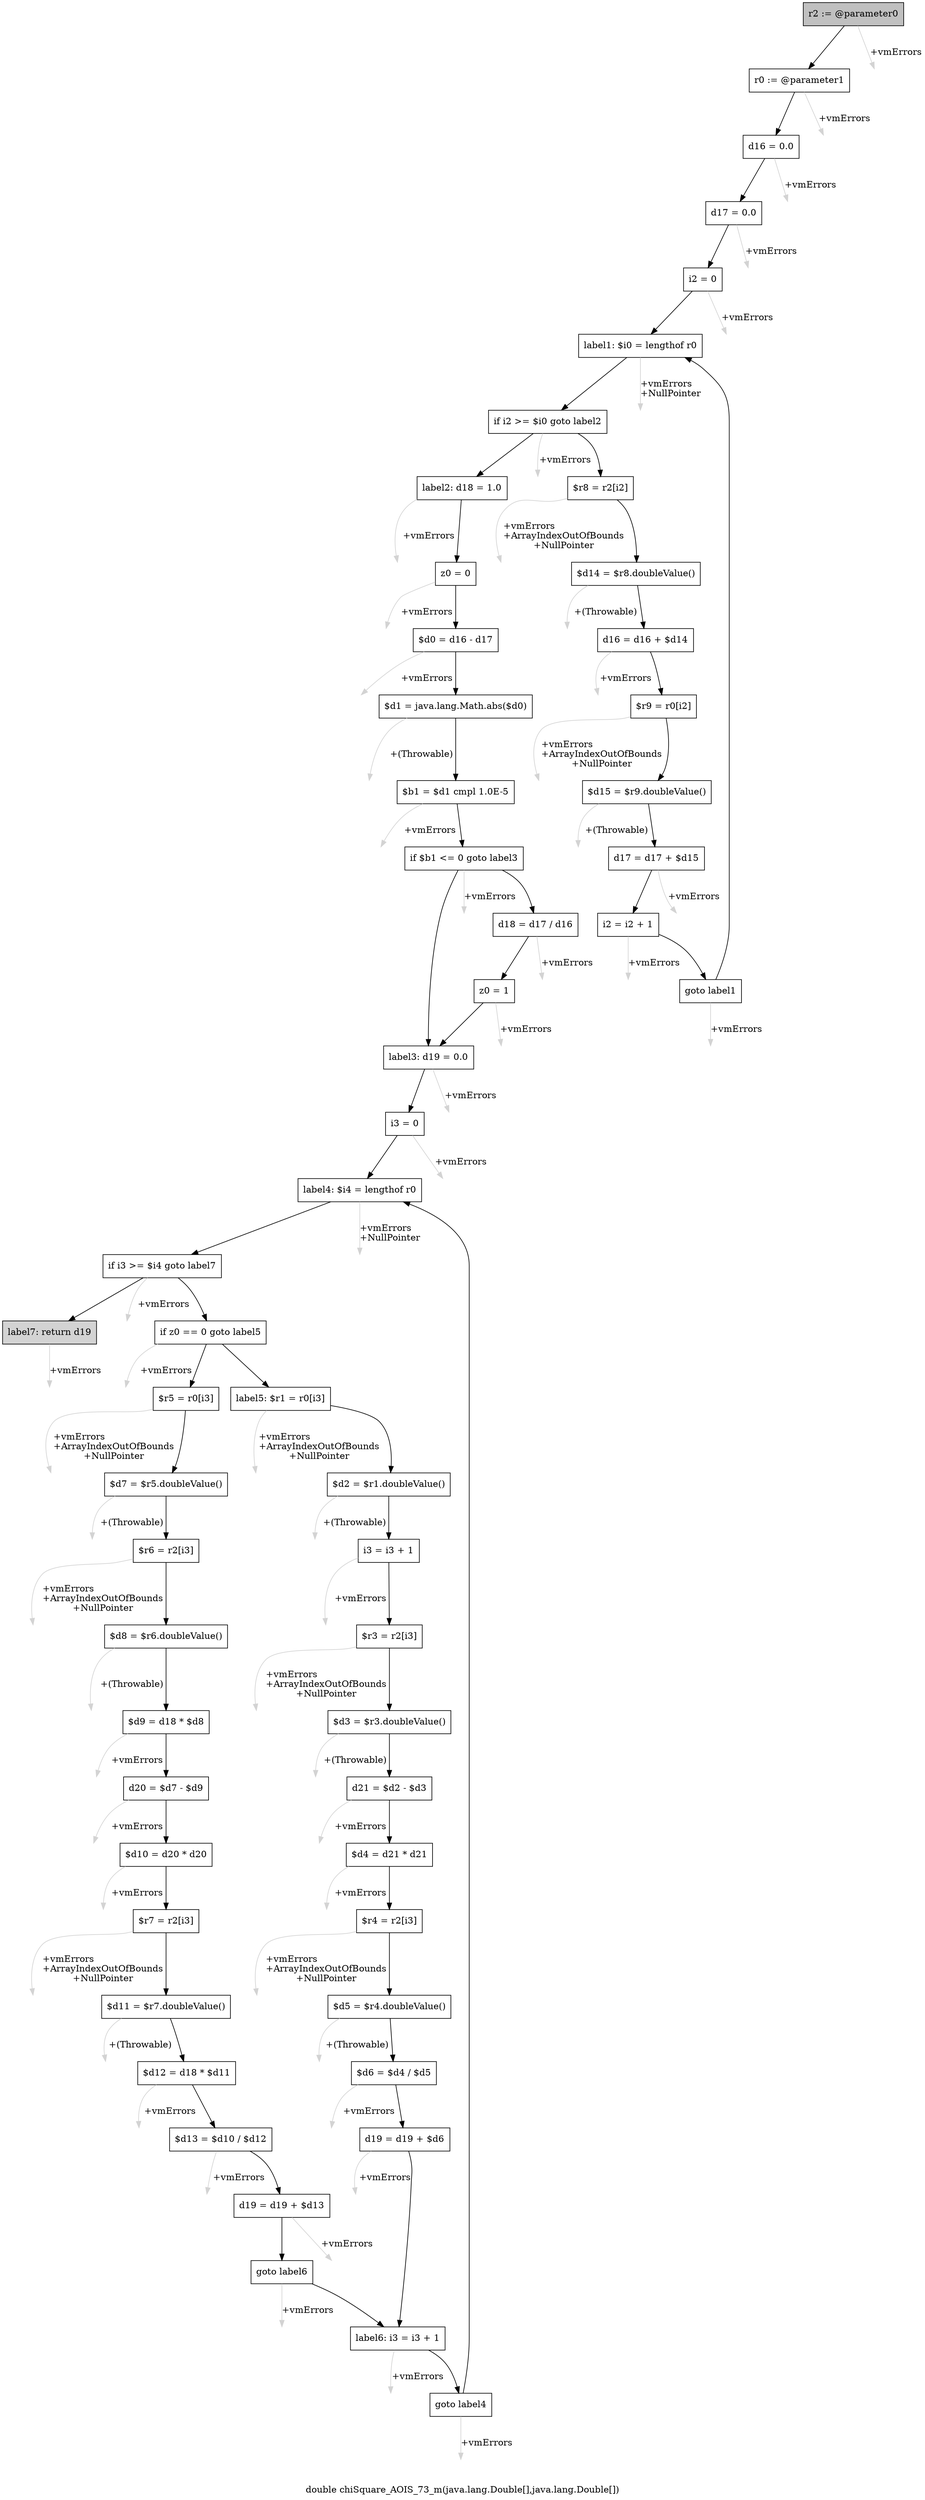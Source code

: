 digraph "double chiSquare_AOIS_73_m(java.lang.Double[],java.lang.Double[])" {
    label="double chiSquare_AOIS_73_m(java.lang.Double[],java.lang.Double[])";
    node [shape=box];
    "0" [style=filled,fillcolor=gray,label="r2 := @parameter0",];
    "1" [label="r0 := @parameter1",];
    "0"->"1" [color=black,];
    "55" [style=invis,label="Esc",];
    "0"->"55" [color=lightgray,label="\l+vmErrors",];
    "2" [label="d16 = 0.0",];
    "1"->"2" [color=black,];
    "56" [style=invis,label="Esc",];
    "1"->"56" [color=lightgray,label="\l+vmErrors",];
    "3" [label="d17 = 0.0",];
    "2"->"3" [color=black,];
    "57" [style=invis,label="Esc",];
    "2"->"57" [color=lightgray,label="\l+vmErrors",];
    "4" [label="i2 = 0",];
    "3"->"4" [color=black,];
    "58" [style=invis,label="Esc",];
    "3"->"58" [color=lightgray,label="\l+vmErrors",];
    "5" [label="label1: $i0 = lengthof r0",];
    "4"->"5" [color=black,];
    "59" [style=invis,label="Esc",];
    "4"->"59" [color=lightgray,label="\l+vmErrors",];
    "6" [label="if i2 >= $i0 goto label2",];
    "5"->"6" [color=black,];
    "60" [style=invis,label="Esc",];
    "5"->"60" [color=lightgray,label="\l+vmErrors\l+NullPointer",];
    "7" [label="$r8 = r2[i2]",];
    "6"->"7" [color=black,];
    "15" [label="label2: d18 = 1.0",];
    "6"->"15" [color=black,];
    "61" [style=invis,label="Esc",];
    "6"->"61" [color=lightgray,label="\l+vmErrors",];
    "8" [label="$d14 = $r8.doubleValue()",];
    "7"->"8" [color=black,];
    "62" [style=invis,label="Esc",];
    "7"->"62" [color=lightgray,label="\l+vmErrors\l+ArrayIndexOutOfBounds\l+NullPointer",];
    "9" [label="d16 = d16 + $d14",];
    "8"->"9" [color=black,];
    "63" [style=invis,label="Esc",];
    "8"->"63" [color=lightgray,label="\l+(Throwable)",];
    "10" [label="$r9 = r0[i2]",];
    "9"->"10" [color=black,];
    "64" [style=invis,label="Esc",];
    "9"->"64" [color=lightgray,label="\l+vmErrors",];
    "11" [label="$d15 = $r9.doubleValue()",];
    "10"->"11" [color=black,];
    "65" [style=invis,label="Esc",];
    "10"->"65" [color=lightgray,label="\l+vmErrors\l+ArrayIndexOutOfBounds\l+NullPointer",];
    "12" [label="d17 = d17 + $d15",];
    "11"->"12" [color=black,];
    "66" [style=invis,label="Esc",];
    "11"->"66" [color=lightgray,label="\l+(Throwable)",];
    "13" [label="i2 = i2 + 1",];
    "12"->"13" [color=black,];
    "67" [style=invis,label="Esc",];
    "12"->"67" [color=lightgray,label="\l+vmErrors",];
    "14" [label="goto label1",];
    "13"->"14" [color=black,];
    "68" [style=invis,label="Esc",];
    "13"->"68" [color=lightgray,label="\l+vmErrors",];
    "14"->"5" [color=black,];
    "69" [style=invis,label="Esc",];
    "14"->"69" [color=lightgray,label="\l+vmErrors",];
    "16" [label="z0 = 0",];
    "15"->"16" [color=black,];
    "70" [style=invis,label="Esc",];
    "15"->"70" [color=lightgray,label="\l+vmErrors",];
    "17" [label="$d0 = d16 - d17",];
    "16"->"17" [color=black,];
    "71" [style=invis,label="Esc",];
    "16"->"71" [color=lightgray,label="\l+vmErrors",];
    "18" [label="$d1 = java.lang.Math.abs($d0)",];
    "17"->"18" [color=black,];
    "72" [style=invis,label="Esc",];
    "17"->"72" [color=lightgray,label="\l+vmErrors",];
    "19" [label="$b1 = $d1 cmpl 1.0E-5",];
    "18"->"19" [color=black,];
    "73" [style=invis,label="Esc",];
    "18"->"73" [color=lightgray,label="\l+(Throwable)",];
    "20" [label="if $b1 <= 0 goto label3",];
    "19"->"20" [color=black,];
    "74" [style=invis,label="Esc",];
    "19"->"74" [color=lightgray,label="\l+vmErrors",];
    "21" [label="d18 = d17 / d16",];
    "20"->"21" [color=black,];
    "23" [label="label3: d19 = 0.0",];
    "20"->"23" [color=black,];
    "75" [style=invis,label="Esc",];
    "20"->"75" [color=lightgray,label="\l+vmErrors",];
    "22" [label="z0 = 1",];
    "21"->"22" [color=black,];
    "76" [style=invis,label="Esc",];
    "21"->"76" [color=lightgray,label="\l+vmErrors",];
    "22"->"23" [color=black,];
    "77" [style=invis,label="Esc",];
    "22"->"77" [color=lightgray,label="\l+vmErrors",];
    "24" [label="i3 = 0",];
    "23"->"24" [color=black,];
    "78" [style=invis,label="Esc",];
    "23"->"78" [color=lightgray,label="\l+vmErrors",];
    "25" [label="label4: $i4 = lengthof r0",];
    "24"->"25" [color=black,];
    "79" [style=invis,label="Esc",];
    "24"->"79" [color=lightgray,label="\l+vmErrors",];
    "26" [label="if i3 >= $i4 goto label7",];
    "25"->"26" [color=black,];
    "80" [style=invis,label="Esc",];
    "25"->"80" [color=lightgray,label="\l+vmErrors\l+NullPointer",];
    "27" [label="if z0 == 0 goto label5",];
    "26"->"27" [color=black,];
    "54" [style=filled,fillcolor=lightgray,label="label7: return d19",];
    "26"->"54" [color=black,];
    "81" [style=invis,label="Esc",];
    "26"->"81" [color=lightgray,label="\l+vmErrors",];
    "28" [label="$r5 = r0[i3]",];
    "27"->"28" [color=black,];
    "41" [label="label5: $r1 = r0[i3]",];
    "27"->"41" [color=black,];
    "82" [style=invis,label="Esc",];
    "27"->"82" [color=lightgray,label="\l+vmErrors",];
    "29" [label="$d7 = $r5.doubleValue()",];
    "28"->"29" [color=black,];
    "83" [style=invis,label="Esc",];
    "28"->"83" [color=lightgray,label="\l+vmErrors\l+ArrayIndexOutOfBounds\l+NullPointer",];
    "30" [label="$r6 = r2[i3]",];
    "29"->"30" [color=black,];
    "84" [style=invis,label="Esc",];
    "29"->"84" [color=lightgray,label="\l+(Throwable)",];
    "31" [label="$d8 = $r6.doubleValue()",];
    "30"->"31" [color=black,];
    "85" [style=invis,label="Esc",];
    "30"->"85" [color=lightgray,label="\l+vmErrors\l+ArrayIndexOutOfBounds\l+NullPointer",];
    "32" [label="$d9 = d18 * $d8",];
    "31"->"32" [color=black,];
    "86" [style=invis,label="Esc",];
    "31"->"86" [color=lightgray,label="\l+(Throwable)",];
    "33" [label="d20 = $d7 - $d9",];
    "32"->"33" [color=black,];
    "87" [style=invis,label="Esc",];
    "32"->"87" [color=lightgray,label="\l+vmErrors",];
    "34" [label="$d10 = d20 * d20",];
    "33"->"34" [color=black,];
    "88" [style=invis,label="Esc",];
    "33"->"88" [color=lightgray,label="\l+vmErrors",];
    "35" [label="$r7 = r2[i3]",];
    "34"->"35" [color=black,];
    "89" [style=invis,label="Esc",];
    "34"->"89" [color=lightgray,label="\l+vmErrors",];
    "36" [label="$d11 = $r7.doubleValue()",];
    "35"->"36" [color=black,];
    "90" [style=invis,label="Esc",];
    "35"->"90" [color=lightgray,label="\l+vmErrors\l+ArrayIndexOutOfBounds\l+NullPointer",];
    "37" [label="$d12 = d18 * $d11",];
    "36"->"37" [color=black,];
    "91" [style=invis,label="Esc",];
    "36"->"91" [color=lightgray,label="\l+(Throwable)",];
    "38" [label="$d13 = $d10 / $d12",];
    "37"->"38" [color=black,];
    "92" [style=invis,label="Esc",];
    "37"->"92" [color=lightgray,label="\l+vmErrors",];
    "39" [label="d19 = d19 + $d13",];
    "38"->"39" [color=black,];
    "93" [style=invis,label="Esc",];
    "38"->"93" [color=lightgray,label="\l+vmErrors",];
    "40" [label="goto label6",];
    "39"->"40" [color=black,];
    "94" [style=invis,label="Esc",];
    "39"->"94" [color=lightgray,label="\l+vmErrors",];
    "52" [label="label6: i3 = i3 + 1",];
    "40"->"52" [color=black,];
    "95" [style=invis,label="Esc",];
    "40"->"95" [color=lightgray,label="\l+vmErrors",];
    "42" [label="$d2 = $r1.doubleValue()",];
    "41"->"42" [color=black,];
    "96" [style=invis,label="Esc",];
    "41"->"96" [color=lightgray,label="\l+vmErrors\l+ArrayIndexOutOfBounds\l+NullPointer",];
    "43" [label="i3 = i3 + 1",];
    "42"->"43" [color=black,];
    "97" [style=invis,label="Esc",];
    "42"->"97" [color=lightgray,label="\l+(Throwable)",];
    "44" [label="$r3 = r2[i3]",];
    "43"->"44" [color=black,];
    "98" [style=invis,label="Esc",];
    "43"->"98" [color=lightgray,label="\l+vmErrors",];
    "45" [label="$d3 = $r3.doubleValue()",];
    "44"->"45" [color=black,];
    "99" [style=invis,label="Esc",];
    "44"->"99" [color=lightgray,label="\l+vmErrors\l+ArrayIndexOutOfBounds\l+NullPointer",];
    "46" [label="d21 = $d2 - $d3",];
    "45"->"46" [color=black,];
    "100" [style=invis,label="Esc",];
    "45"->"100" [color=lightgray,label="\l+(Throwable)",];
    "47" [label="$d4 = d21 * d21",];
    "46"->"47" [color=black,];
    "101" [style=invis,label="Esc",];
    "46"->"101" [color=lightgray,label="\l+vmErrors",];
    "48" [label="$r4 = r2[i3]",];
    "47"->"48" [color=black,];
    "102" [style=invis,label="Esc",];
    "47"->"102" [color=lightgray,label="\l+vmErrors",];
    "49" [label="$d5 = $r4.doubleValue()",];
    "48"->"49" [color=black,];
    "103" [style=invis,label="Esc",];
    "48"->"103" [color=lightgray,label="\l+vmErrors\l+ArrayIndexOutOfBounds\l+NullPointer",];
    "50" [label="$d6 = $d4 / $d5",];
    "49"->"50" [color=black,];
    "104" [style=invis,label="Esc",];
    "49"->"104" [color=lightgray,label="\l+(Throwable)",];
    "51" [label="d19 = d19 + $d6",];
    "50"->"51" [color=black,];
    "105" [style=invis,label="Esc",];
    "50"->"105" [color=lightgray,label="\l+vmErrors",];
    "51"->"52" [color=black,];
    "106" [style=invis,label="Esc",];
    "51"->"106" [color=lightgray,label="\l+vmErrors",];
    "53" [label="goto label4",];
    "52"->"53" [color=black,];
    "107" [style=invis,label="Esc",];
    "52"->"107" [color=lightgray,label="\l+vmErrors",];
    "53"->"25" [color=black,];
    "108" [style=invis,label="Esc",];
    "53"->"108" [color=lightgray,label="\l+vmErrors",];
    "109" [style=invis,label="Esc",];
    "54"->"109" [color=lightgray,label="\l+vmErrors",];
}
